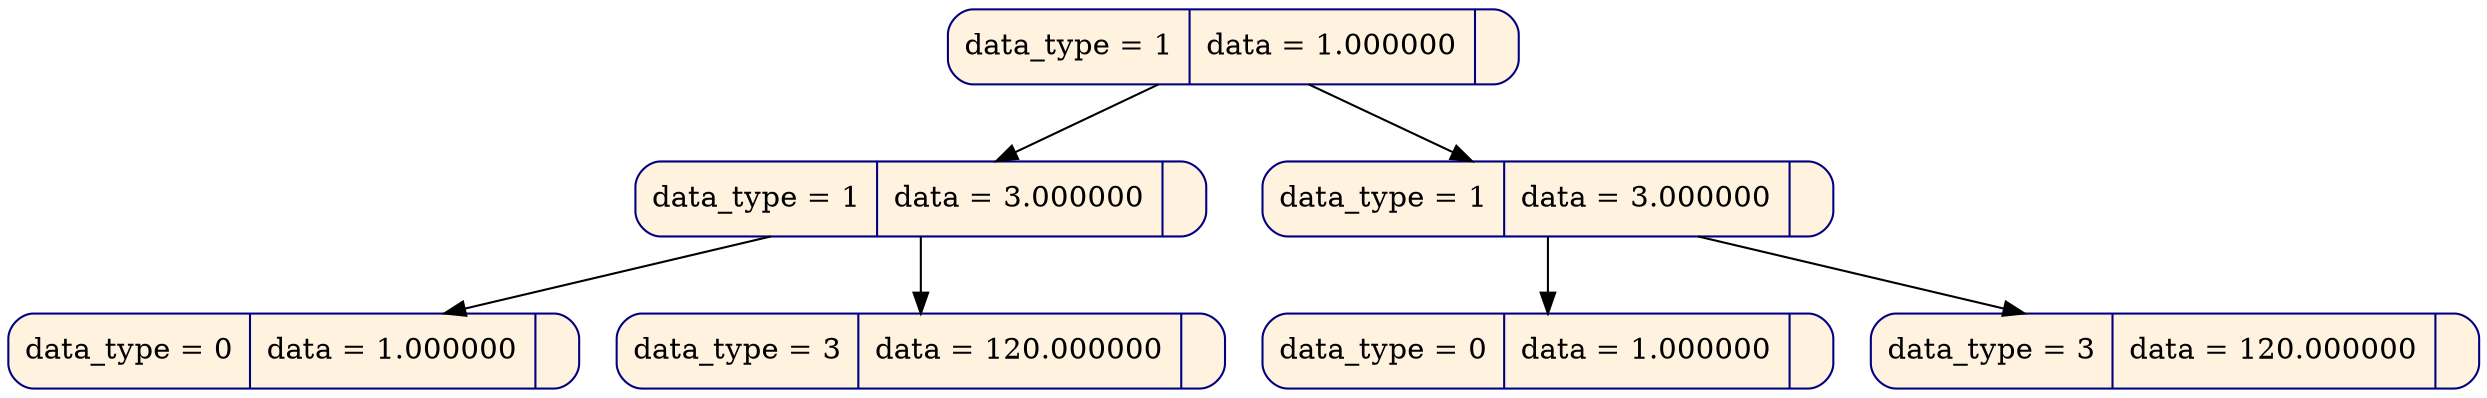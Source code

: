 digraph
{
node [shape = Mrecord, color  = "navy", style = "filled"];
node0x61d0000001a0[label = " data_type = 1 | data = 1.000000 | ", fillcolor = "#fff3e0", rank = 0];
node0x619000000ae0[label = " data_type = 1 | data = 3.000000 | ", fillcolor = "#fff3e0", rank = 1];
node0x604000000110[label = " data_type = 0 | data = 1.000000 | ", fillcolor = "#fff3e0", rank = 2];
node0x619000000ab0[label = " data_type = 3 | data = 120.000000 | ", fillcolor = "#fff3e0", rank = 2];
node0x61d000000110[label = " data_type = 1 | data = 3.000000 | ", fillcolor = "#fff3e0", rank = 1];
node0x61d000000140[label = " data_type = 0 | data = 1.000000 | ", fillcolor = "#fff3e0", rank = 2];
node0x61d000000170[label = " data_type = 3 | data = 120.000000 | ", fillcolor = "#fff3e0", rank = 2];
node0x61d0000001a0 -> node0x619000000ae0;
node0x619000000ae0 -> node0x604000000110;
node0x619000000ae0 -> node0x619000000ab0;
node0x61d0000001a0 -> node0x61d000000110;
node0x61d000000110 -> node0x61d000000140;
node0x61d000000110 -> node0x61d000000170;
}
